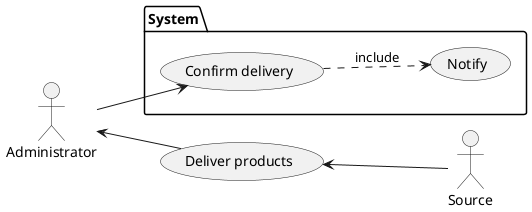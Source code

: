 @startuml Storage Net, Use Case, Delivery Confirm

left to right direction

actor "Administrator" as admin
actor "Source" as source

usecase "Deliver products" as delivery

package System {
  usecase "Confirm delivery" as confirm
  usecase "Notify" as notify
}

source -up-> delivery
delivery -up-> admin

admin --> confirm
confirm ..> notify : include

@enduml